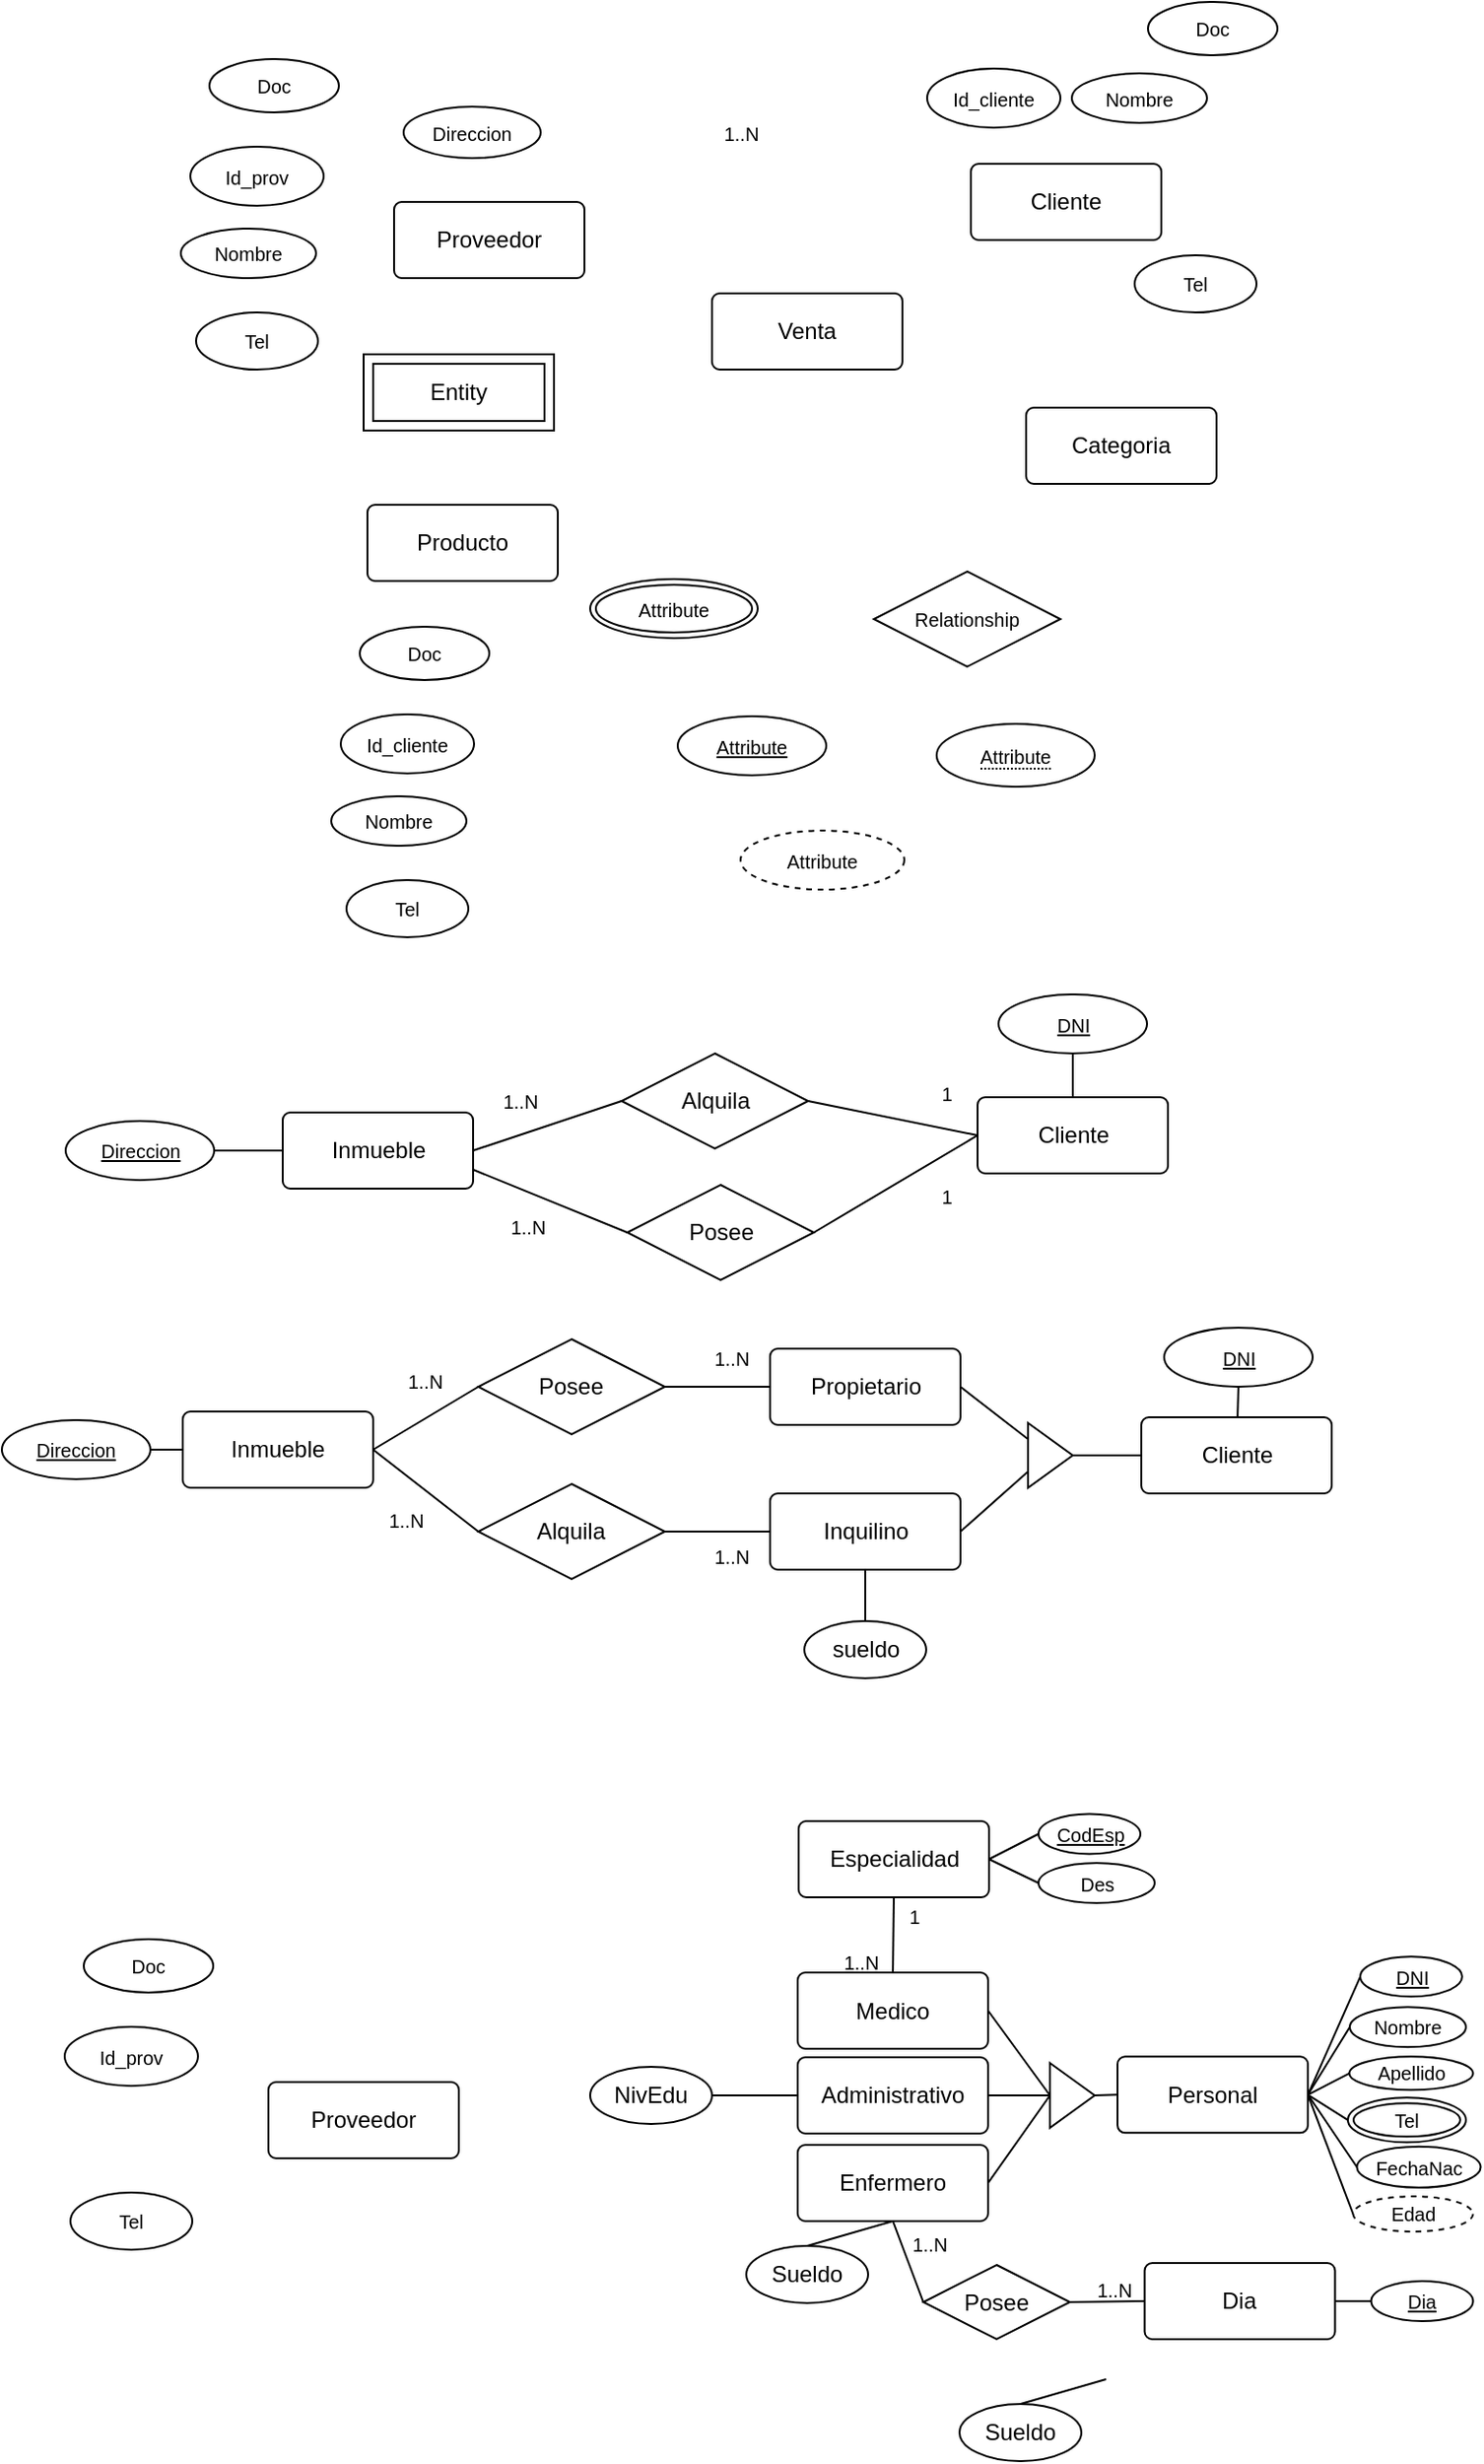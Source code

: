 <mxfile version="27.0.9">
  <diagram id="R2lEEEUBdFMjLlhIrx00" name="Page-1">
    <mxGraphModel dx="1113" dy="871" grid="0" gridSize="10" guides="1" tooltips="1" connect="1" arrows="1" fold="1" page="1" pageScale="1" pageWidth="827" pageHeight="1169" background="#FFFFFF" math="0" shadow="0" extFonts="Permanent Marker^https://fonts.googleapis.com/css?family=Permanent+Marker">
      <root>
        <mxCell id="0" />
        <mxCell id="1" parent="0" />
        <mxCell id="bpVkqXqc8Hqn1GIWa0IC-3" value="Proveedor" style="rounded=1;arcSize=10;whiteSpace=wrap;html=1;align=center;fillColor=#FFFFFF;fontColor=#000000;strokeColor=#000000;" parent="1" vertex="1">
          <mxGeometry x="253" y="157" width="100" height="40" as="geometry" />
        </mxCell>
        <mxCell id="bpVkqXqc8Hqn1GIWa0IC-4" value="Producto" style="rounded=1;arcSize=10;whiteSpace=wrap;html=1;align=center;fillColor=#FFFFFF;fontColor=#000000;strokeColor=#000000;" parent="1" vertex="1">
          <mxGeometry x="239" y="316" width="100" height="40" as="geometry" />
        </mxCell>
        <mxCell id="bpVkqXqc8Hqn1GIWa0IC-5" value="Cliente" style="rounded=1;arcSize=10;whiteSpace=wrap;html=1;align=center;fillColor=#FFFFFF;fontColor=#000000;strokeColor=#000000;" parent="1" vertex="1">
          <mxGeometry x="556" y="137" width="100" height="40" as="geometry" />
        </mxCell>
        <mxCell id="bpVkqXqc8Hqn1GIWa0IC-6" value="Categoria" style="rounded=1;arcSize=10;whiteSpace=wrap;html=1;align=center;fillColor=#FFFFFF;fontColor=#000000;strokeColor=#000000;" parent="1" vertex="1">
          <mxGeometry x="585" y="265" width="100" height="40" as="geometry" />
        </mxCell>
        <mxCell id="bpVkqXqc8Hqn1GIWa0IC-7" value="Venta" style="rounded=1;arcSize=10;whiteSpace=wrap;html=1;align=center;fillColor=#FFFFFF;fontColor=#000000;strokeColor=#000000;" parent="1" vertex="1">
          <mxGeometry x="420" y="205" width="100" height="40" as="geometry" />
        </mxCell>
        <mxCell id="bpVkqXqc8Hqn1GIWa0IC-10" value="Id_prov" style="ellipse;whiteSpace=wrap;html=1;align=center;strokeColor=#000000;fillColor=#FFFFFF;fontColor=#000000;fontSize=10;" parent="1" vertex="1">
          <mxGeometry x="146" y="128" width="70" height="31" as="geometry" />
        </mxCell>
        <mxCell id="bpVkqXqc8Hqn1GIWa0IC-11" value="Nombre" style="ellipse;whiteSpace=wrap;html=1;align=center;strokeColor=#000000;fillColor=#FFFFFF;fontColor=#000000;fontSize=10;" parent="1" vertex="1">
          <mxGeometry x="141" y="171" width="71" height="26" as="geometry" />
        </mxCell>
        <mxCell id="bpVkqXqc8Hqn1GIWa0IC-12" value="Tel" style="ellipse;whiteSpace=wrap;html=1;align=center;strokeColor=#000000;fillColor=#FFFFFF;fontColor=#000000;fontSize=10;" parent="1" vertex="1">
          <mxGeometry x="149" y="215" width="64" height="30" as="geometry" />
        </mxCell>
        <mxCell id="bpVkqXqc8Hqn1GIWa0IC-13" value="Doc" style="ellipse;whiteSpace=wrap;html=1;align=center;strokeColor=#000000;fillColor=#FFFFFF;fontColor=#000000;fontSize=10;" parent="1" vertex="1">
          <mxGeometry x="156" y="82" width="68" height="28" as="geometry" />
        </mxCell>
        <mxCell id="bpVkqXqc8Hqn1GIWa0IC-14" value="Direccion" style="ellipse;whiteSpace=wrap;html=1;align=center;strokeColor=#000000;fillColor=#FFFFFF;fontColor=#000000;fontSize=10;" parent="1" vertex="1">
          <mxGeometry x="258" y="107" width="72" height="27" as="geometry" />
        </mxCell>
        <mxCell id="bpVkqXqc8Hqn1GIWa0IC-15" value="Id_cliente" style="ellipse;whiteSpace=wrap;html=1;align=center;strokeColor=#000000;fillColor=#FFFFFF;fontColor=#000000;fontSize=10;" parent="1" vertex="1">
          <mxGeometry x="225" y="426" width="70" height="31" as="geometry" />
        </mxCell>
        <mxCell id="bpVkqXqc8Hqn1GIWa0IC-16" value="Nombre" style="ellipse;whiteSpace=wrap;html=1;align=center;strokeColor=#000000;fillColor=#FFFFFF;fontColor=#000000;fontSize=10;" parent="1" vertex="1">
          <mxGeometry x="220" y="469" width="71" height="26" as="geometry" />
        </mxCell>
        <mxCell id="bpVkqXqc8Hqn1GIWa0IC-17" value="Tel" style="ellipse;whiteSpace=wrap;html=1;align=center;strokeColor=#000000;fillColor=#FFFFFF;fontColor=#000000;fontSize=10;" parent="1" vertex="1">
          <mxGeometry x="228" y="513" width="64" height="30" as="geometry" />
        </mxCell>
        <mxCell id="bpVkqXqc8Hqn1GIWa0IC-18" value="Doc" style="ellipse;whiteSpace=wrap;html=1;align=center;strokeColor=#000000;fillColor=#FFFFFF;fontColor=#000000;fontSize=10;" parent="1" vertex="1">
          <mxGeometry x="235" y="380" width="68" height="28" as="geometry" />
        </mxCell>
        <mxCell id="bpVkqXqc8Hqn1GIWa0IC-19" value="Id_cliente" style="ellipse;whiteSpace=wrap;html=1;align=center;strokeColor=#000000;fillColor=#FFFFFF;fontColor=#000000;fontSize=10;" parent="1" vertex="1">
          <mxGeometry x="533" y="87" width="70" height="31" as="geometry" />
        </mxCell>
        <mxCell id="bpVkqXqc8Hqn1GIWa0IC-20" value="Nombre" style="ellipse;whiteSpace=wrap;html=1;align=center;strokeColor=#000000;fillColor=#FFFFFF;fontColor=#000000;fontSize=10;" parent="1" vertex="1">
          <mxGeometry x="609" y="89.5" width="71" height="26" as="geometry" />
        </mxCell>
        <mxCell id="bpVkqXqc8Hqn1GIWa0IC-21" value="Tel" style="ellipse;whiteSpace=wrap;html=1;align=center;strokeColor=#000000;fillColor=#FFFFFF;fontColor=#000000;fontSize=10;" parent="1" vertex="1">
          <mxGeometry x="642" y="185" width="64" height="30" as="geometry" />
        </mxCell>
        <mxCell id="bpVkqXqc8Hqn1GIWa0IC-22" value="Doc" style="ellipse;whiteSpace=wrap;html=1;align=center;strokeColor=#000000;fillColor=#FFFFFF;fontColor=#000000;fontSize=10;" parent="1" vertex="1">
          <mxGeometry x="649" y="52" width="68" height="28" as="geometry" />
        </mxCell>
        <mxCell id="bpVkqXqc8Hqn1GIWa0IC-24" value="Relationship" style="shape=rhombus;perimeter=rhombusPerimeter;whiteSpace=wrap;html=1;align=center;strokeColor=#000000;fillColor=#FFFFFF;fontColor=#000000;fontSize=10;" parent="1" vertex="1">
          <mxGeometry x="505" y="351" width="98" height="50" as="geometry" />
        </mxCell>
        <mxCell id="bpVkqXqc8Hqn1GIWa0IC-25" value="Inmueble" style="rounded=1;arcSize=10;whiteSpace=wrap;html=1;align=center;fillColor=#FFFFFF;fontColor=#000000;strokeColor=#000000;" parent="1" vertex="1">
          <mxGeometry x="194.5" y="635" width="100" height="40" as="geometry" />
        </mxCell>
        <mxCell id="bpVkqXqc8Hqn1GIWa0IC-27" value="Cliente" style="rounded=1;arcSize=10;whiteSpace=wrap;html=1;align=center;fillColor=#FFFFFF;fontColor=#000000;strokeColor=#000000;" parent="1" vertex="1">
          <mxGeometry x="559.5" y="627" width="100" height="40" as="geometry" />
        </mxCell>
        <mxCell id="bpVkqXqc8Hqn1GIWa0IC-42" value="Alquila" style="shape=rhombus;perimeter=rhombusPerimeter;whiteSpace=wrap;html=1;align=center;strokeColor=#000000;fillColor=#FFFFFF;fontColor=#000000;" parent="1" vertex="1">
          <mxGeometry x="372.5" y="604" width="98" height="50" as="geometry" />
        </mxCell>
        <mxCell id="bpVkqXqc8Hqn1GIWa0IC-46" value="Posee" style="shape=rhombus;perimeter=rhombusPerimeter;whiteSpace=wrap;html=1;align=center;strokeColor=#000000;fillColor=#FFFFFF;fontColor=#000000;" parent="1" vertex="1">
          <mxGeometry x="375.5" y="673" width="98" height="50" as="geometry" />
        </mxCell>
        <mxCell id="bpVkqXqc8Hqn1GIWa0IC-47" value="" style="endArrow=none;html=1;rounded=0;exitX=1;exitY=0.5;exitDx=0;exitDy=0;entryX=0;entryY=0.5;entryDx=0;entryDy=0;strokeColor=#000000;" parent="1" source="bpVkqXqc8Hqn1GIWa0IC-46" target="bpVkqXqc8Hqn1GIWa0IC-27" edge="1">
          <mxGeometry relative="1" as="geometry">
            <mxPoint x="483.5" y="729" as="sourcePoint" />
            <mxPoint x="643.5" y="729" as="targetPoint" />
          </mxGeometry>
        </mxCell>
        <mxCell id="bpVkqXqc8Hqn1GIWa0IC-48" value="" style="endArrow=none;html=1;rounded=0;exitX=1;exitY=0.5;exitDx=0;exitDy=0;entryX=0;entryY=0.5;entryDx=0;entryDy=0;strokeColor=#000000;" parent="1" source="bpVkqXqc8Hqn1GIWa0IC-42" target="bpVkqXqc8Hqn1GIWa0IC-27" edge="1">
          <mxGeometry relative="1" as="geometry">
            <mxPoint x="501.5" y="689" as="sourcePoint" />
            <mxPoint x="588.5" y="628" as="targetPoint" />
          </mxGeometry>
        </mxCell>
        <mxCell id="bpVkqXqc8Hqn1GIWa0IC-49" value="" style="endArrow=none;html=1;rounded=0;exitX=1;exitY=0.75;exitDx=0;exitDy=0;entryX=0;entryY=0.5;entryDx=0;entryDy=0;strokeColor=#000000;" parent="1" source="bpVkqXqc8Hqn1GIWa0IC-25" target="bpVkqXqc8Hqn1GIWa0IC-46" edge="1">
          <mxGeometry relative="1" as="geometry">
            <mxPoint x="335.5" y="746" as="sourcePoint" />
            <mxPoint x="422.5" y="685" as="targetPoint" />
          </mxGeometry>
        </mxCell>
        <mxCell id="bpVkqXqc8Hqn1GIWa0IC-50" value="" style="endArrow=none;html=1;rounded=0;exitX=1;exitY=0.5;exitDx=0;exitDy=0;strokeColor=#000000;entryX=0;entryY=0.5;entryDx=0;entryDy=0;" parent="1" source="bpVkqXqc8Hqn1GIWa0IC-25" edge="1" target="bpVkqXqc8Hqn1GIWa0IC-42">
          <mxGeometry relative="1" as="geometry">
            <mxPoint x="342.5" y="690" as="sourcePoint" />
            <mxPoint x="380.5" y="641" as="targetPoint" />
          </mxGeometry>
        </mxCell>
        <mxCell id="rrYnV-voUBbYGyX46qTb-1" value="1..N" style="text;html=1;align=center;verticalAlign=middle;resizable=0;points=[];autosize=1;strokeColor=none;fillColor=none;fontColor=#000000;fontSize=10;container=0;strokeWidth=2;" parent="1" vertex="1">
          <mxGeometry x="417" y="109" width="36" height="24" as="geometry" />
        </mxCell>
        <mxCell id="trRyZlHvvDaZiI4UNywG-1" value="Attribute" style="ellipse;whiteSpace=wrap;html=1;align=center;fontStyle=4;strokeColor=#000000;fillColor=#FFFFFF;fontColor=#000000;fontSize=10;" vertex="1" parent="1">
          <mxGeometry x="402" y="427" width="78" height="31" as="geometry" />
        </mxCell>
        <mxCell id="trRyZlHvvDaZiI4UNywG-2" value="Attribute" style="ellipse;whiteSpace=wrap;html=1;align=center;dashed=1;strokeColor=#000000;fillColor=#FFFFFF;fontColor=#000000;fontSize=10;" vertex="1" parent="1">
          <mxGeometry x="435" y="487" width="86" height="31" as="geometry" />
        </mxCell>
        <mxCell id="trRyZlHvvDaZiI4UNywG-3" value="&lt;span style=&quot;border-bottom: 1px dotted&quot;&gt;Attribute&lt;/span&gt;" style="ellipse;whiteSpace=wrap;html=1;align=center;strokeColor=#000000;fillColor=#FFFFFF;fontColor=#000000;fontSize=10;" vertex="1" parent="1">
          <mxGeometry x="538" y="431" width="83" height="33" as="geometry" />
        </mxCell>
        <mxCell id="trRyZlHvvDaZiI4UNywG-4" value="Attribute" style="ellipse;shape=doubleEllipse;margin=3;whiteSpace=wrap;html=1;align=center;fontColor=#000000;fontSize=10;fillColor=#FFFFFF;strokeColor=#000000;" vertex="1" parent="1">
          <mxGeometry x="356" y="355" width="88" height="31" as="geometry" />
        </mxCell>
        <mxCell id="trRyZlHvvDaZiI4UNywG-5" value="Entity" style="shape=ext;margin=3;double=1;whiteSpace=wrap;html=1;align=center;fontColor=#000000;strokeColor=#000000;fillColor=#FFFFFF;" vertex="1" parent="1">
          <mxGeometry x="237" y="237" width="100" height="40" as="geometry" />
        </mxCell>
        <mxCell id="trRyZlHvvDaZiI4UNywG-7" value="DNI" style="ellipse;whiteSpace=wrap;html=1;align=center;fontStyle=4;strokeColor=#000000;fillColor=#FFFFFF;fontColor=#000000;fontSize=10;" vertex="1" parent="1">
          <mxGeometry x="570.5" y="573" width="78" height="31" as="geometry" />
        </mxCell>
        <mxCell id="trRyZlHvvDaZiI4UNywG-8" value="" style="endArrow=none;html=1;rounded=0;exitX=0.5;exitY=1;exitDx=0;exitDy=0;strokeColor=#000000;" edge="1" parent="1" source="trRyZlHvvDaZiI4UNywG-7" target="bpVkqXqc8Hqn1GIWa0IC-27">
          <mxGeometry relative="1" as="geometry">
            <mxPoint x="617.5" y="609" as="sourcePoint" />
            <mxPoint x="706.5" y="627" as="targetPoint" />
          </mxGeometry>
        </mxCell>
        <mxCell id="trRyZlHvvDaZiI4UNywG-9" value="Direccion" style="ellipse;whiteSpace=wrap;html=1;align=center;fontStyle=4;strokeColor=#000000;fillColor=#FFFFFF;fontColor=#000000;fontSize=10;" vertex="1" parent="1">
          <mxGeometry x="80.5" y="639.5" width="78" height="31" as="geometry" />
        </mxCell>
        <mxCell id="trRyZlHvvDaZiI4UNywG-10" value="" style="endArrow=none;html=1;rounded=0;strokeColor=#000000;entryX=1;entryY=0.5;entryDx=0;entryDy=0;exitX=0;exitY=0.5;exitDx=0;exitDy=0;" edge="1" parent="1" source="bpVkqXqc8Hqn1GIWa0IC-25" target="trRyZlHvvDaZiI4UNywG-9">
          <mxGeometry relative="1" as="geometry">
            <mxPoint x="248.5" y="606" as="sourcePoint" />
            <mxPoint x="221.5" y="645" as="targetPoint" />
          </mxGeometry>
        </mxCell>
        <mxCell id="trRyZlHvvDaZiI4UNywG-15" value="Inmueble" style="rounded=1;arcSize=10;whiteSpace=wrap;html=1;align=center;fillColor=#FFFFFF;fontColor=#000000;strokeColor=#000000;" vertex="1" parent="1">
          <mxGeometry x="142" y="792" width="100" height="40" as="geometry" />
        </mxCell>
        <mxCell id="trRyZlHvvDaZiI4UNywG-16" value="Cliente" style="rounded=1;arcSize=10;whiteSpace=wrap;html=1;align=center;fillColor=#FFFFFF;fontColor=#000000;strokeColor=#000000;" vertex="1" parent="1">
          <mxGeometry x="645.5" y="795" width="100" height="40" as="geometry" />
        </mxCell>
        <mxCell id="trRyZlHvvDaZiI4UNywG-17" value="Inquilino" style="rounded=1;arcSize=10;whiteSpace=wrap;html=1;align=center;fillColor=#FFFFFF;fontColor=#000000;strokeColor=#000000;" vertex="1" parent="1">
          <mxGeometry x="450.5" y="835" width="100" height="40" as="geometry" />
        </mxCell>
        <mxCell id="trRyZlHvvDaZiI4UNywG-18" value="Alquila" style="shape=rhombus;perimeter=rhombusPerimeter;whiteSpace=wrap;html=1;align=center;strokeColor=#000000;fillColor=#FFFFFF;fontColor=#000000;" vertex="1" parent="1">
          <mxGeometry x="297.25" y="830" width="98" height="50" as="geometry" />
        </mxCell>
        <mxCell id="trRyZlHvvDaZiI4UNywG-19" value="" style="triangle;whiteSpace=wrap;html=1;strokeColor=#000000;fillColor=#FFFFFF;rotation=0;" vertex="1" parent="1">
          <mxGeometry x="586" y="798" width="23.5" height="34" as="geometry" />
        </mxCell>
        <mxCell id="trRyZlHvvDaZiI4UNywG-20" value="sueldo" style="ellipse;whiteSpace=wrap;html=1;align=center;strokeColor=#000000;fillColor=#FFFFFF;fontColor=#000000;" vertex="1" parent="1">
          <mxGeometry x="468.5" y="902" width="64" height="30" as="geometry" />
        </mxCell>
        <mxCell id="trRyZlHvvDaZiI4UNywG-21" value="Posee" style="shape=rhombus;perimeter=rhombusPerimeter;whiteSpace=wrap;html=1;align=center;strokeColor=#000000;fillColor=#FFFFFF;fontColor=#000000;" vertex="1" parent="1">
          <mxGeometry x="297.25" y="754" width="98" height="50" as="geometry" />
        </mxCell>
        <mxCell id="trRyZlHvvDaZiI4UNywG-22" value="" style="endArrow=none;html=1;rounded=0;exitX=1;exitY=0.5;exitDx=0;exitDy=0;entryX=0;entryY=0.5;entryDx=0;entryDy=0;strokeColor=#000000;" edge="1" parent="1" source="trRyZlHvvDaZiI4UNywG-21" target="trRyZlHvvDaZiI4UNywG-26">
          <mxGeometry relative="1" as="geometry">
            <mxPoint x="488.5" y="749" as="sourcePoint" />
            <mxPoint x="648.5" y="749" as="targetPoint" />
          </mxGeometry>
        </mxCell>
        <mxCell id="trRyZlHvvDaZiI4UNywG-23" value="" style="endArrow=none;html=1;rounded=0;exitX=1;exitY=0.5;exitDx=0;exitDy=0;entryX=0;entryY=0.5;entryDx=0;entryDy=0;strokeColor=#000000;" edge="1" parent="1" source="trRyZlHvvDaZiI4UNywG-18" target="trRyZlHvvDaZiI4UNywG-17">
          <mxGeometry relative="1" as="geometry">
            <mxPoint x="506.5" y="709" as="sourcePoint" />
            <mxPoint x="593.5" y="648" as="targetPoint" />
            <Array as="points" />
          </mxGeometry>
        </mxCell>
        <mxCell id="trRyZlHvvDaZiI4UNywG-24" value="" style="endArrow=none;html=1;rounded=0;exitX=1;exitY=0.5;exitDx=0;exitDy=0;entryX=0;entryY=0.5;entryDx=0;entryDy=0;strokeColor=#000000;" edge="1" parent="1" source="trRyZlHvvDaZiI4UNywG-15" target="trRyZlHvvDaZiI4UNywG-21">
          <mxGeometry relative="1" as="geometry">
            <mxPoint x="340.5" y="766" as="sourcePoint" />
            <mxPoint x="427.5" y="705" as="targetPoint" />
          </mxGeometry>
        </mxCell>
        <mxCell id="trRyZlHvvDaZiI4UNywG-25" value="" style="endArrow=none;html=1;rounded=0;exitX=1;exitY=0.5;exitDx=0;exitDy=0;strokeColor=#000000;entryX=0;entryY=0.5;entryDx=0;entryDy=0;" edge="1" parent="1" source="trRyZlHvvDaZiI4UNywG-15" target="trRyZlHvvDaZiI4UNywG-18">
          <mxGeometry relative="1" as="geometry">
            <mxPoint x="347.5" y="710" as="sourcePoint" />
            <mxPoint x="385.5" y="661" as="targetPoint" />
          </mxGeometry>
        </mxCell>
        <mxCell id="trRyZlHvvDaZiI4UNywG-26" value="Propietario" style="rounded=1;arcSize=10;whiteSpace=wrap;html=1;align=center;fillColor=#FFFFFF;fontColor=#000000;strokeColor=#000000;" vertex="1" parent="1">
          <mxGeometry x="450.5" y="759" width="100" height="40" as="geometry" />
        </mxCell>
        <mxCell id="trRyZlHvvDaZiI4UNywG-27" value="DNI" style="ellipse;whiteSpace=wrap;html=1;align=center;fontStyle=4;strokeColor=#000000;fillColor=#FFFFFF;fontColor=#000000;fontSize=10;" vertex="1" parent="1">
          <mxGeometry x="657.5" y="748" width="78" height="31" as="geometry" />
        </mxCell>
        <mxCell id="trRyZlHvvDaZiI4UNywG-28" value="" style="endArrow=none;html=1;rounded=0;exitX=0.5;exitY=1;exitDx=0;exitDy=0;strokeColor=#000000;" edge="1" parent="1" source="trRyZlHvvDaZiI4UNywG-27" target="trRyZlHvvDaZiI4UNywG-16">
          <mxGeometry relative="1" as="geometry">
            <mxPoint x="622" y="648" as="sourcePoint" />
            <mxPoint x="711" y="666" as="targetPoint" />
          </mxGeometry>
        </mxCell>
        <mxCell id="trRyZlHvvDaZiI4UNywG-29" value="Direccion" style="ellipse;whiteSpace=wrap;html=1;align=center;fontStyle=4;strokeColor=#000000;fillColor=#FFFFFF;fontColor=#000000;fontSize=10;" vertex="1" parent="1">
          <mxGeometry x="47" y="796.5" width="78" height="31" as="geometry" />
        </mxCell>
        <mxCell id="trRyZlHvvDaZiI4UNywG-30" value="" style="endArrow=none;html=1;rounded=0;strokeColor=#000000;entryX=1;entryY=0.5;entryDx=0;entryDy=0;exitX=0;exitY=0.5;exitDx=0;exitDy=0;" edge="1" parent="1" source="trRyZlHvvDaZiI4UNywG-15" target="trRyZlHvvDaZiI4UNywG-29">
          <mxGeometry relative="1" as="geometry">
            <mxPoint x="215" y="763" as="sourcePoint" />
            <mxPoint x="188" y="802" as="targetPoint" />
          </mxGeometry>
        </mxCell>
        <mxCell id="trRyZlHvvDaZiI4UNywG-31" value="" style="endArrow=none;html=1;rounded=0;exitX=0;exitY=0.5;exitDx=0;exitDy=0;strokeColor=#000000;entryX=1;entryY=0.5;entryDx=0;entryDy=0;" edge="1" parent="1" source="trRyZlHvvDaZiI4UNywG-16" target="trRyZlHvvDaZiI4UNywG-19">
          <mxGeometry relative="1" as="geometry">
            <mxPoint x="641.5" y="716" as="sourcePoint" />
            <mxPoint x="614.5" y="744" as="targetPoint" />
          </mxGeometry>
        </mxCell>
        <mxCell id="trRyZlHvvDaZiI4UNywG-32" value="" style="endArrow=none;html=1;rounded=0;exitX=0;exitY=0.25;exitDx=0;exitDy=0;strokeColor=#000000;entryX=1;entryY=0.5;entryDx=0;entryDy=0;" edge="1" parent="1" source="trRyZlHvvDaZiI4UNywG-19" target="trRyZlHvvDaZiI4UNywG-26">
          <mxGeometry relative="1" as="geometry">
            <mxPoint x="597.5" y="756" as="sourcePoint" />
            <mxPoint x="570.5" y="795" as="targetPoint" />
          </mxGeometry>
        </mxCell>
        <mxCell id="trRyZlHvvDaZiI4UNywG-33" value="" style="endArrow=none;html=1;rounded=0;strokeColor=#000000;exitX=0;exitY=0.75;exitDx=0;exitDy=0;entryX=1;entryY=0.5;entryDx=0;entryDy=0;" edge="1" parent="1" source="trRyZlHvvDaZiI4UNywG-19" target="trRyZlHvvDaZiI4UNywG-17">
          <mxGeometry relative="1" as="geometry">
            <mxPoint x="658.5" y="757" as="sourcePoint" />
            <mxPoint x="631.5" y="796" as="targetPoint" />
          </mxGeometry>
        </mxCell>
        <mxCell id="trRyZlHvvDaZiI4UNywG-34" value="" style="endArrow=none;html=1;rounded=0;strokeColor=#000000;exitX=0.5;exitY=1;exitDx=0;exitDy=0;entryX=0.5;entryY=0;entryDx=0;entryDy=0;" edge="1" parent="1" source="trRyZlHvvDaZiI4UNywG-17" target="trRyZlHvvDaZiI4UNywG-20">
          <mxGeometry relative="1" as="geometry">
            <mxPoint x="660.5" y="839" as="sourcePoint" />
            <mxPoint x="706.5" y="878" as="targetPoint" />
          </mxGeometry>
        </mxCell>
        <mxCell id="trRyZlHvvDaZiI4UNywG-35" value="1..N" style="text;html=1;align=center;verticalAlign=middle;resizable=0;points=[];autosize=1;strokeColor=none;fillColor=none;fontColor=#000000;fontSize=10;container=0;strokeWidth=2;" vertex="1" parent="1">
          <mxGeometry x="301" y="617" width="36" height="24" as="geometry" />
        </mxCell>
        <mxCell id="trRyZlHvvDaZiI4UNywG-36" value="1..N" style="text;html=1;align=center;verticalAlign=middle;resizable=0;points=[];autosize=1;strokeColor=none;fillColor=none;fontColor=#000000;fontSize=10;container=0;strokeWidth=2;" vertex="1" parent="1">
          <mxGeometry x="305" y="683" width="36" height="24" as="geometry" />
        </mxCell>
        <mxCell id="trRyZlHvvDaZiI4UNywG-37" value="1" style="text;html=1;align=center;verticalAlign=middle;resizable=0;points=[];autosize=1;strokeColor=none;fillColor=none;fontColor=#000000;fontSize=10;container=0;strokeWidth=2;" vertex="1" parent="1">
          <mxGeometry x="531" y="667" width="24" height="24" as="geometry" />
        </mxCell>
        <mxCell id="trRyZlHvvDaZiI4UNywG-38" value="1" style="text;html=1;align=center;verticalAlign=middle;resizable=0;points=[];autosize=1;strokeColor=none;fillColor=none;fontColor=#000000;fontSize=10;container=0;strokeWidth=2;" vertex="1" parent="1">
          <mxGeometry x="531" y="613" width="24" height="24" as="geometry" />
        </mxCell>
        <mxCell id="trRyZlHvvDaZiI4UNywG-39" value="1..N" style="text;html=1;align=center;verticalAlign=middle;resizable=0;points=[];autosize=1;strokeColor=none;fillColor=none;fontColor=#000000;fontSize=10;container=0;strokeWidth=2;" vertex="1" parent="1">
          <mxGeometry x="250.5" y="764" width="36" height="24" as="geometry" />
        </mxCell>
        <mxCell id="trRyZlHvvDaZiI4UNywG-40" value="1..N" style="text;html=1;align=center;verticalAlign=middle;resizable=0;points=[];autosize=1;strokeColor=none;fillColor=none;fontColor=#000000;fontSize=10;container=0;strokeWidth=2;" vertex="1" parent="1">
          <mxGeometry x="240.5" y="837" width="36" height="24" as="geometry" />
        </mxCell>
        <mxCell id="trRyZlHvvDaZiI4UNywG-41" value="1..N" style="text;html=1;align=center;verticalAlign=middle;resizable=0;points=[];autosize=1;strokeColor=none;fillColor=none;fontColor=#000000;fontSize=10;container=0;strokeWidth=2;" vertex="1" parent="1">
          <mxGeometry x="411.5" y="856" width="36" height="24" as="geometry" />
        </mxCell>
        <mxCell id="trRyZlHvvDaZiI4UNywG-42" value="1..N" style="text;html=1;align=center;verticalAlign=middle;resizable=0;points=[];autosize=1;strokeColor=none;fillColor=none;fontColor=#000000;fontSize=10;container=0;strokeWidth=2;" vertex="1" parent="1">
          <mxGeometry x="411.5" y="751.5" width="36" height="24" as="geometry" />
        </mxCell>
        <mxCell id="trRyZlHvvDaZiI4UNywG-43" value="Proveedor" style="rounded=1;arcSize=10;whiteSpace=wrap;html=1;align=center;fillColor=#FFFFFF;fontColor=#000000;strokeColor=#000000;" vertex="1" parent="1">
          <mxGeometry x="187" y="1144" width="100" height="40" as="geometry" />
        </mxCell>
        <mxCell id="trRyZlHvvDaZiI4UNywG-44" value="Id_prov" style="ellipse;whiteSpace=wrap;html=1;align=center;strokeColor=#000000;fillColor=#FFFFFF;fontColor=#000000;fontSize=10;" vertex="1" parent="1">
          <mxGeometry x="80" y="1115" width="70" height="31" as="geometry" />
        </mxCell>
        <mxCell id="trRyZlHvvDaZiI4UNywG-45" value="Nombre" style="ellipse;whiteSpace=wrap;html=1;align=center;strokeColor=#000000;fillColor=#FFFFFF;fontColor=#000000;fontSize=10;" vertex="1" parent="1">
          <mxGeometry x="755" y="1104.65" width="61" height="21" as="geometry" />
        </mxCell>
        <mxCell id="trRyZlHvvDaZiI4UNywG-46" value="Tel" style="ellipse;whiteSpace=wrap;html=1;align=center;strokeColor=#000000;fillColor=#FFFFFF;fontColor=#000000;fontSize=10;" vertex="1" parent="1">
          <mxGeometry x="83" y="1202" width="64" height="30" as="geometry" />
        </mxCell>
        <mxCell id="trRyZlHvvDaZiI4UNywG-47" value="Doc" style="ellipse;whiteSpace=wrap;html=1;align=center;strokeColor=#000000;fillColor=#FFFFFF;fontColor=#000000;fontSize=10;" vertex="1" parent="1">
          <mxGeometry x="90" y="1069" width="68" height="28" as="geometry" />
        </mxCell>
        <mxCell id="trRyZlHvvDaZiI4UNywG-48" value="FechaNac" style="ellipse;whiteSpace=wrap;html=1;align=center;strokeColor=#000000;fillColor=#FFFFFF;fontColor=#000000;fontSize=10;" vertex="1" parent="1">
          <mxGeometry x="758.75" y="1177.9" width="65" height="21.5" as="geometry" />
        </mxCell>
        <mxCell id="trRyZlHvvDaZiI4UNywG-49" value="Tel" style="ellipse;shape=doubleEllipse;margin=3;whiteSpace=wrap;html=1;align=center;fontColor=#000000;fontSize=10;fillColor=#FFFFFF;strokeColor=#000000;" vertex="1" parent="1">
          <mxGeometry x="754" y="1152.15" width="62" height="23.5" as="geometry" />
        </mxCell>
        <mxCell id="trRyZlHvvDaZiI4UNywG-50" value="Personal" style="rounded=1;arcSize=10;whiteSpace=wrap;html=1;align=center;fillColor=#FFFFFF;fontColor=#000000;strokeColor=#000000;" vertex="1" parent="1">
          <mxGeometry x="633" y="1130.65" width="100" height="40" as="geometry" />
        </mxCell>
        <mxCell id="trRyZlHvvDaZiI4UNywG-51" value="Enfermero" style="rounded=1;arcSize=10;whiteSpace=wrap;html=1;align=center;fillColor=#FFFFFF;fontColor=#000000;strokeColor=#000000;" vertex="1" parent="1">
          <mxGeometry x="465" y="1177" width="100" height="40" as="geometry" />
        </mxCell>
        <mxCell id="trRyZlHvvDaZiI4UNywG-52" value="" style="triangle;whiteSpace=wrap;html=1;strokeColor=#000000;fillColor=#FFFFFF;rotation=0;" vertex="1" parent="1">
          <mxGeometry x="597.5" y="1134" width="23.5" height="34" as="geometry" />
        </mxCell>
        <mxCell id="trRyZlHvvDaZiI4UNywG-53" value="Sueldo" style="ellipse;whiteSpace=wrap;html=1;align=center;strokeColor=#000000;fillColor=#FFFFFF;fontColor=#000000;" vertex="1" parent="1">
          <mxGeometry x="438" y="1230" width="64" height="30" as="geometry" />
        </mxCell>
        <mxCell id="trRyZlHvvDaZiI4UNywG-54" value="Administrativo" style="rounded=1;arcSize=10;whiteSpace=wrap;html=1;align=center;fillColor=#FFFFFF;fontColor=#000000;strokeColor=#000000;" vertex="1" parent="1">
          <mxGeometry x="465" y="1131" width="100" height="40" as="geometry" />
        </mxCell>
        <mxCell id="trRyZlHvvDaZiI4UNywG-55" value="DNI" style="ellipse;whiteSpace=wrap;html=1;align=center;fontStyle=4;strokeColor=#000000;fillColor=#FFFFFF;fontColor=#000000;fontSize=10;" vertex="1" parent="1">
          <mxGeometry x="760.5" y="1078.15" width="53.5" height="21" as="geometry" />
        </mxCell>
        <mxCell id="trRyZlHvvDaZiI4UNywG-56" value="" style="endArrow=none;html=1;rounded=0;exitX=0;exitY=0.5;exitDx=0;exitDy=0;strokeColor=#000000;entryX=1;entryY=0.5;entryDx=0;entryDy=0;" edge="1" parent="1" source="trRyZlHvvDaZiI4UNywG-55" target="trRyZlHvvDaZiI4UNywG-50">
          <mxGeometry relative="1" as="geometry">
            <mxPoint x="633.5" y="984" as="sourcePoint" />
            <mxPoint x="722.5" y="1002" as="targetPoint" />
          </mxGeometry>
        </mxCell>
        <mxCell id="trRyZlHvvDaZiI4UNywG-57" value="" style="endArrow=none;html=1;rounded=0;exitX=0;exitY=0.5;exitDx=0;exitDy=0;strokeColor=#000000;entryX=1;entryY=0.5;entryDx=0;entryDy=0;" edge="1" parent="1" source="trRyZlHvvDaZiI4UNywG-50" target="trRyZlHvvDaZiI4UNywG-52">
          <mxGeometry relative="1" as="geometry">
            <mxPoint x="653" y="1052" as="sourcePoint" />
            <mxPoint x="626" y="1080" as="targetPoint" />
          </mxGeometry>
        </mxCell>
        <mxCell id="trRyZlHvvDaZiI4UNywG-58" value="" style="endArrow=none;html=1;rounded=0;exitX=0;exitY=0.5;exitDx=0;exitDy=0;strokeColor=#000000;entryX=1;entryY=0.5;entryDx=0;entryDy=0;" edge="1" parent="1" source="trRyZlHvvDaZiI4UNywG-52" target="trRyZlHvvDaZiI4UNywG-54">
          <mxGeometry relative="1" as="geometry">
            <mxPoint x="609" y="1092" as="sourcePoint" />
            <mxPoint x="582" y="1131" as="targetPoint" />
          </mxGeometry>
        </mxCell>
        <mxCell id="trRyZlHvvDaZiI4UNywG-59" value="" style="endArrow=none;html=1;rounded=0;strokeColor=#000000;exitX=0;exitY=0.5;exitDx=0;exitDy=0;entryX=1;entryY=0.5;entryDx=0;entryDy=0;" edge="1" parent="1" source="trRyZlHvvDaZiI4UNywG-52" target="trRyZlHvvDaZiI4UNywG-51">
          <mxGeometry relative="1" as="geometry">
            <mxPoint x="670" y="1093" as="sourcePoint" />
            <mxPoint x="643" y="1132" as="targetPoint" />
          </mxGeometry>
        </mxCell>
        <mxCell id="trRyZlHvvDaZiI4UNywG-60" value="" style="endArrow=none;html=1;rounded=0;strokeColor=#000000;exitX=0.5;exitY=1;exitDx=0;exitDy=0;entryX=0.5;entryY=0;entryDx=0;entryDy=0;" edge="1" parent="1" source="trRyZlHvvDaZiI4UNywG-51" target="trRyZlHvvDaZiI4UNywG-53">
          <mxGeometry relative="1" as="geometry">
            <mxPoint x="672" y="1175" as="sourcePoint" />
            <mxPoint x="718" y="1214" as="targetPoint" />
          </mxGeometry>
        </mxCell>
        <mxCell id="trRyZlHvvDaZiI4UNywG-61" value="Medico" style="rounded=1;arcSize=10;whiteSpace=wrap;html=1;align=center;fillColor=#FFFFFF;fontColor=#000000;strokeColor=#000000;" vertex="1" parent="1">
          <mxGeometry x="465" y="1086.5" width="100" height="40" as="geometry" />
        </mxCell>
        <mxCell id="trRyZlHvvDaZiI4UNywG-62" value="" style="endArrow=none;html=1;rounded=0;exitX=0;exitY=0.5;exitDx=0;exitDy=0;strokeColor=#000000;entryX=1;entryY=0.5;entryDx=0;entryDy=0;" edge="1" parent="1" target="trRyZlHvvDaZiI4UNywG-61" source="trRyZlHvvDaZiI4UNywG-52">
          <mxGeometry relative="1" as="geometry">
            <mxPoint x="597.5" y="1084" as="sourcePoint" />
            <mxPoint x="581.5" y="1072" as="targetPoint" />
          </mxGeometry>
        </mxCell>
        <mxCell id="trRyZlHvvDaZiI4UNywG-63" value="Apellido" style="ellipse;whiteSpace=wrap;html=1;align=center;strokeColor=#000000;fillColor=#FFFFFF;fontColor=#000000;fontSize=10;" vertex="1" parent="1">
          <mxGeometry x="754.75" y="1130.65" width="65" height="17.5" as="geometry" />
        </mxCell>
        <mxCell id="trRyZlHvvDaZiI4UNywG-64" value="Edad" style="ellipse;whiteSpace=wrap;html=1;align=center;dashed=1;strokeColor=#000000;fillColor=#FFFFFF;fontColor=#000000;fontSize=10;" vertex="1" parent="1">
          <mxGeometry x="756.75" y="1204" width="63" height="18.5" as="geometry" />
        </mxCell>
        <mxCell id="trRyZlHvvDaZiI4UNywG-65" value="NivEdu" style="ellipse;whiteSpace=wrap;html=1;align=center;strokeColor=#000000;fillColor=#FFFFFF;fontColor=#000000;" vertex="1" parent="1">
          <mxGeometry x="356" y="1136" width="64" height="30" as="geometry" />
        </mxCell>
        <mxCell id="trRyZlHvvDaZiI4UNywG-66" value="" style="endArrow=none;html=1;rounded=0;strokeColor=#000000;entryX=1;entryY=0.5;entryDx=0;entryDy=0;exitX=0;exitY=0.5;exitDx=0;exitDy=0;" edge="1" parent="1" target="trRyZlHvvDaZiI4UNywG-65" source="trRyZlHvvDaZiI4UNywG-54">
          <mxGeometry relative="1" as="geometry">
            <mxPoint x="526" y="1011" as="sourcePoint" />
            <mxPoint x="729" y="1008" as="targetPoint" />
          </mxGeometry>
        </mxCell>
        <mxCell id="trRyZlHvvDaZiI4UNywG-69" value="" style="endArrow=none;html=1;rounded=0;exitX=0;exitY=0.5;exitDx=0;exitDy=0;strokeColor=#000000;entryX=1;entryY=0.5;entryDx=0;entryDy=0;" edge="1" parent="1" source="trRyZlHvvDaZiI4UNywG-45" target="trRyZlHvvDaZiI4UNywG-50">
          <mxGeometry relative="1" as="geometry">
            <mxPoint x="709" y="1103" as="sourcePoint" />
            <mxPoint x="753" y="1134" as="targetPoint" />
          </mxGeometry>
        </mxCell>
        <mxCell id="trRyZlHvvDaZiI4UNywG-70" value="" style="endArrow=none;html=1;rounded=0;exitX=1;exitY=0.5;exitDx=0;exitDy=0;strokeColor=#000000;entryX=0;entryY=0.5;entryDx=0;entryDy=0;" edge="1" parent="1" source="trRyZlHvvDaZiI4UNywG-50" target="trRyZlHvvDaZiI4UNywG-63">
          <mxGeometry relative="1" as="geometry">
            <mxPoint x="764" y="1106" as="sourcePoint" />
            <mxPoint x="808" y="1137" as="targetPoint" />
          </mxGeometry>
        </mxCell>
        <mxCell id="trRyZlHvvDaZiI4UNywG-71" value="" style="endArrow=none;html=1;rounded=0;strokeColor=#000000;exitX=1;exitY=0.5;exitDx=0;exitDy=0;entryX=0;entryY=0.5;entryDx=0;entryDy=0;" edge="1" parent="1" source="trRyZlHvvDaZiI4UNywG-50" target="trRyZlHvvDaZiI4UNywG-49">
          <mxGeometry relative="1" as="geometry">
            <mxPoint x="765" y="1131" as="sourcePoint" />
            <mxPoint x="809" y="1162" as="targetPoint" />
          </mxGeometry>
        </mxCell>
        <mxCell id="trRyZlHvvDaZiI4UNywG-72" value="" style="endArrow=none;html=1;rounded=0;exitX=1;exitY=0.5;exitDx=0;exitDy=0;strokeColor=#000000;entryX=0;entryY=0.5;entryDx=0;entryDy=0;" edge="1" parent="1" source="trRyZlHvvDaZiI4UNywG-50" target="trRyZlHvvDaZiI4UNywG-48">
          <mxGeometry relative="1" as="geometry">
            <mxPoint x="766" y="1164" as="sourcePoint" />
            <mxPoint x="810" y="1195" as="targetPoint" />
          </mxGeometry>
        </mxCell>
        <mxCell id="trRyZlHvvDaZiI4UNywG-73" value="" style="endArrow=none;html=1;rounded=0;exitX=1;exitY=0.5;exitDx=0;exitDy=0;strokeColor=#000000;entryX=0;entryY=0.5;entryDx=0;entryDy=0;" edge="1" parent="1" source="trRyZlHvvDaZiI4UNywG-50" target="trRyZlHvvDaZiI4UNywG-64">
          <mxGeometry relative="1" as="geometry">
            <mxPoint x="758" y="1202" as="sourcePoint" />
            <mxPoint x="802" y="1233" as="targetPoint" />
          </mxGeometry>
        </mxCell>
        <mxCell id="trRyZlHvvDaZiI4UNywG-74" style="edgeStyle=orthogonalEdgeStyle;rounded=0;orthogonalLoop=1;jettySize=auto;html=1;exitX=0.5;exitY=1;exitDx=0;exitDy=0;" edge="1" parent="1" source="trRyZlHvvDaZiI4UNywG-64" target="trRyZlHvvDaZiI4UNywG-64">
          <mxGeometry relative="1" as="geometry" />
        </mxCell>
        <mxCell id="trRyZlHvvDaZiI4UNywG-75" value="Especialidad" style="rounded=1;arcSize=10;whiteSpace=wrap;html=1;align=center;fillColor=#FFFFFF;fontColor=#000000;strokeColor=#000000;" vertex="1" parent="1">
          <mxGeometry x="465.5" y="1007" width="100" height="40" as="geometry" />
        </mxCell>
        <mxCell id="trRyZlHvvDaZiI4UNywG-78" value="" style="endArrow=none;html=1;rounded=0;exitX=0.5;exitY=1;exitDx=0;exitDy=0;strokeColor=#000000;entryX=0.5;entryY=0;entryDx=0;entryDy=0;" edge="1" parent="1" source="trRyZlHvvDaZiI4UNywG-75" target="trRyZlHvvDaZiI4UNywG-61">
          <mxGeometry relative="1" as="geometry">
            <mxPoint x="628.5" y="974" as="sourcePoint" />
            <mxPoint x="597" y="1073" as="targetPoint" />
          </mxGeometry>
        </mxCell>
        <mxCell id="trRyZlHvvDaZiI4UNywG-83" value="1..N" style="text;html=1;align=center;verticalAlign=middle;resizable=0;points=[];autosize=1;strokeColor=none;fillColor=none;fontColor=#000000;fontSize=10;container=0;strokeWidth=2;" vertex="1" parent="1">
          <mxGeometry x="480" y="1069" width="36" height="24" as="geometry" />
        </mxCell>
        <mxCell id="trRyZlHvvDaZiI4UNywG-84" value="1" style="text;html=1;align=center;verticalAlign=middle;resizable=0;points=[];autosize=1;strokeColor=none;fillColor=none;fontColor=#000000;fontSize=10;container=0;strokeWidth=2;" vertex="1" parent="1">
          <mxGeometry x="514" y="1045" width="24" height="24" as="geometry" />
        </mxCell>
        <mxCell id="trRyZlHvvDaZiI4UNywG-85" value="Des" style="ellipse;whiteSpace=wrap;html=1;align=center;strokeColor=#000000;fillColor=#FFFFFF;fontColor=#000000;fontSize=10;" vertex="1" parent="1">
          <mxGeometry x="591.5" y="1029" width="61" height="21" as="geometry" />
        </mxCell>
        <mxCell id="trRyZlHvvDaZiI4UNywG-86" value="CodEsp" style="ellipse;whiteSpace=wrap;html=1;align=center;fontStyle=4;strokeColor=#000000;fillColor=#FFFFFF;fontColor=#000000;fontSize=10;" vertex="1" parent="1">
          <mxGeometry x="591.5" y="1003.25" width="53.5" height="21" as="geometry" />
        </mxCell>
        <mxCell id="trRyZlHvvDaZiI4UNywG-87" value="" style="endArrow=none;html=1;rounded=0;exitX=0;exitY=0.5;exitDx=0;exitDy=0;strokeColor=#000000;entryX=1;entryY=0.5;entryDx=0;entryDy=0;" edge="1" parent="1" source="trRyZlHvvDaZiI4UNywG-86" target="trRyZlHvvDaZiI4UNywG-75">
          <mxGeometry relative="1" as="geometry">
            <mxPoint x="497.5" y="928.85" as="sourcePoint" />
            <mxPoint x="597" y="1095.85" as="targetPoint" />
          </mxGeometry>
        </mxCell>
        <mxCell id="trRyZlHvvDaZiI4UNywG-88" value="" style="endArrow=none;html=1;rounded=0;exitX=0;exitY=0.5;exitDx=0;exitDy=0;strokeColor=#000000;entryX=1;entryY=0.5;entryDx=0;entryDy=0;" edge="1" parent="1" source="trRyZlHvvDaZiI4UNywG-85" target="trRyZlHvvDaZiI4UNywG-75">
          <mxGeometry relative="1" as="geometry">
            <mxPoint x="573" y="1047.85" as="sourcePoint" />
            <mxPoint x="597" y="1095.85" as="targetPoint" />
          </mxGeometry>
        </mxCell>
        <mxCell id="trRyZlHvvDaZiI4UNywG-89" value="Dia" style="rounded=1;arcSize=10;whiteSpace=wrap;html=1;align=center;fillColor=#FFFFFF;fontColor=#000000;strokeColor=#000000;" vertex="1" parent="1">
          <mxGeometry x="647.25" y="1239" width="100" height="40" as="geometry" />
        </mxCell>
        <mxCell id="trRyZlHvvDaZiI4UNywG-91" value="Dia" style="ellipse;whiteSpace=wrap;html=1;align=center;fontStyle=4;strokeColor=#000000;fillColor=#FFFFFF;fontColor=#000000;fontSize=10;" vertex="1" parent="1">
          <mxGeometry x="766.25" y="1248.5" width="53.5" height="21" as="geometry" />
        </mxCell>
        <mxCell id="trRyZlHvvDaZiI4UNywG-92" value="" style="endArrow=none;html=1;rounded=0;exitX=0;exitY=0.5;exitDx=0;exitDy=0;strokeColor=#000000;entryX=1;entryY=0.5;entryDx=0;entryDy=0;" edge="1" parent="1" source="trRyZlHvvDaZiI4UNywG-91" target="trRyZlHvvDaZiI4UNywG-89">
          <mxGeometry relative="1" as="geometry">
            <mxPoint x="679.25" y="1160.85" as="sourcePoint" />
            <mxPoint x="778.75" y="1327.85" as="targetPoint" />
          </mxGeometry>
        </mxCell>
        <mxCell id="trRyZlHvvDaZiI4UNywG-94" value="Posee" style="shape=rhombus;perimeter=rhombusPerimeter;whiteSpace=wrap;html=1;align=center;strokeColor=#000000;fillColor=#FFFFFF;fontColor=#000000;" vertex="1" parent="1">
          <mxGeometry x="531" y="1240" width="77" height="39" as="geometry" />
        </mxCell>
        <mxCell id="trRyZlHvvDaZiI4UNywG-95" value="" style="endArrow=none;html=1;rounded=0;strokeColor=#000000;exitX=0;exitY=0.5;exitDx=0;exitDy=0;entryX=0.5;entryY=1;entryDx=0;entryDy=0;" edge="1" parent="1" source="trRyZlHvvDaZiI4UNywG-94" target="trRyZlHvvDaZiI4UNywG-51">
          <mxGeometry relative="1" as="geometry">
            <mxPoint x="586" y="1228" as="sourcePoint" />
            <mxPoint x="541" y="1241" as="targetPoint" />
          </mxGeometry>
        </mxCell>
        <mxCell id="trRyZlHvvDaZiI4UNywG-96" value="" style="endArrow=none;html=1;rounded=0;strokeColor=#000000;exitX=0;exitY=0.5;exitDx=0;exitDy=0;entryX=1;entryY=0.5;entryDx=0;entryDy=0;" edge="1" parent="1" source="trRyZlHvvDaZiI4UNywG-89" target="trRyZlHvvDaZiI4UNywG-94">
          <mxGeometry relative="1" as="geometry">
            <mxPoint x="664" y="1249" as="sourcePoint" />
            <mxPoint x="619" y="1262" as="targetPoint" />
          </mxGeometry>
        </mxCell>
        <mxCell id="trRyZlHvvDaZiI4UNywG-97" value="1..N" style="text;html=1;align=center;verticalAlign=middle;resizable=0;points=[];autosize=1;strokeColor=none;fillColor=none;fontColor=#000000;fontSize=10;container=0;strokeWidth=2;" vertex="1" parent="1">
          <mxGeometry x="516" y="1217" width="36" height="24" as="geometry" />
        </mxCell>
        <mxCell id="trRyZlHvvDaZiI4UNywG-98" value="1..N" style="text;html=1;align=center;verticalAlign=middle;resizable=0;points=[];autosize=1;strokeColor=none;fillColor=none;fontColor=#000000;fontSize=10;container=0;strokeWidth=2;" vertex="1" parent="1">
          <mxGeometry x="612.5" y="1241" width="36" height="24" as="geometry" />
        </mxCell>
        <mxCell id="trRyZlHvvDaZiI4UNywG-99" value="Sueldo" style="ellipse;whiteSpace=wrap;html=1;align=center;strokeColor=#000000;fillColor=#FFFFFF;fontColor=#000000;" vertex="1" parent="1">
          <mxGeometry x="550" y="1313" width="64" height="30" as="geometry" />
        </mxCell>
        <mxCell id="trRyZlHvvDaZiI4UNywG-100" value="" style="endArrow=none;html=1;rounded=0;strokeColor=#000000;exitX=0.5;exitY=1;exitDx=0;exitDy=0;entryX=0.5;entryY=0;entryDx=0;entryDy=0;" edge="1" parent="1" target="trRyZlHvvDaZiI4UNywG-99">
          <mxGeometry relative="1" as="geometry">
            <mxPoint x="627" y="1300" as="sourcePoint" />
            <mxPoint x="830" y="1297" as="targetPoint" />
          </mxGeometry>
        </mxCell>
      </root>
    </mxGraphModel>
  </diagram>
</mxfile>
